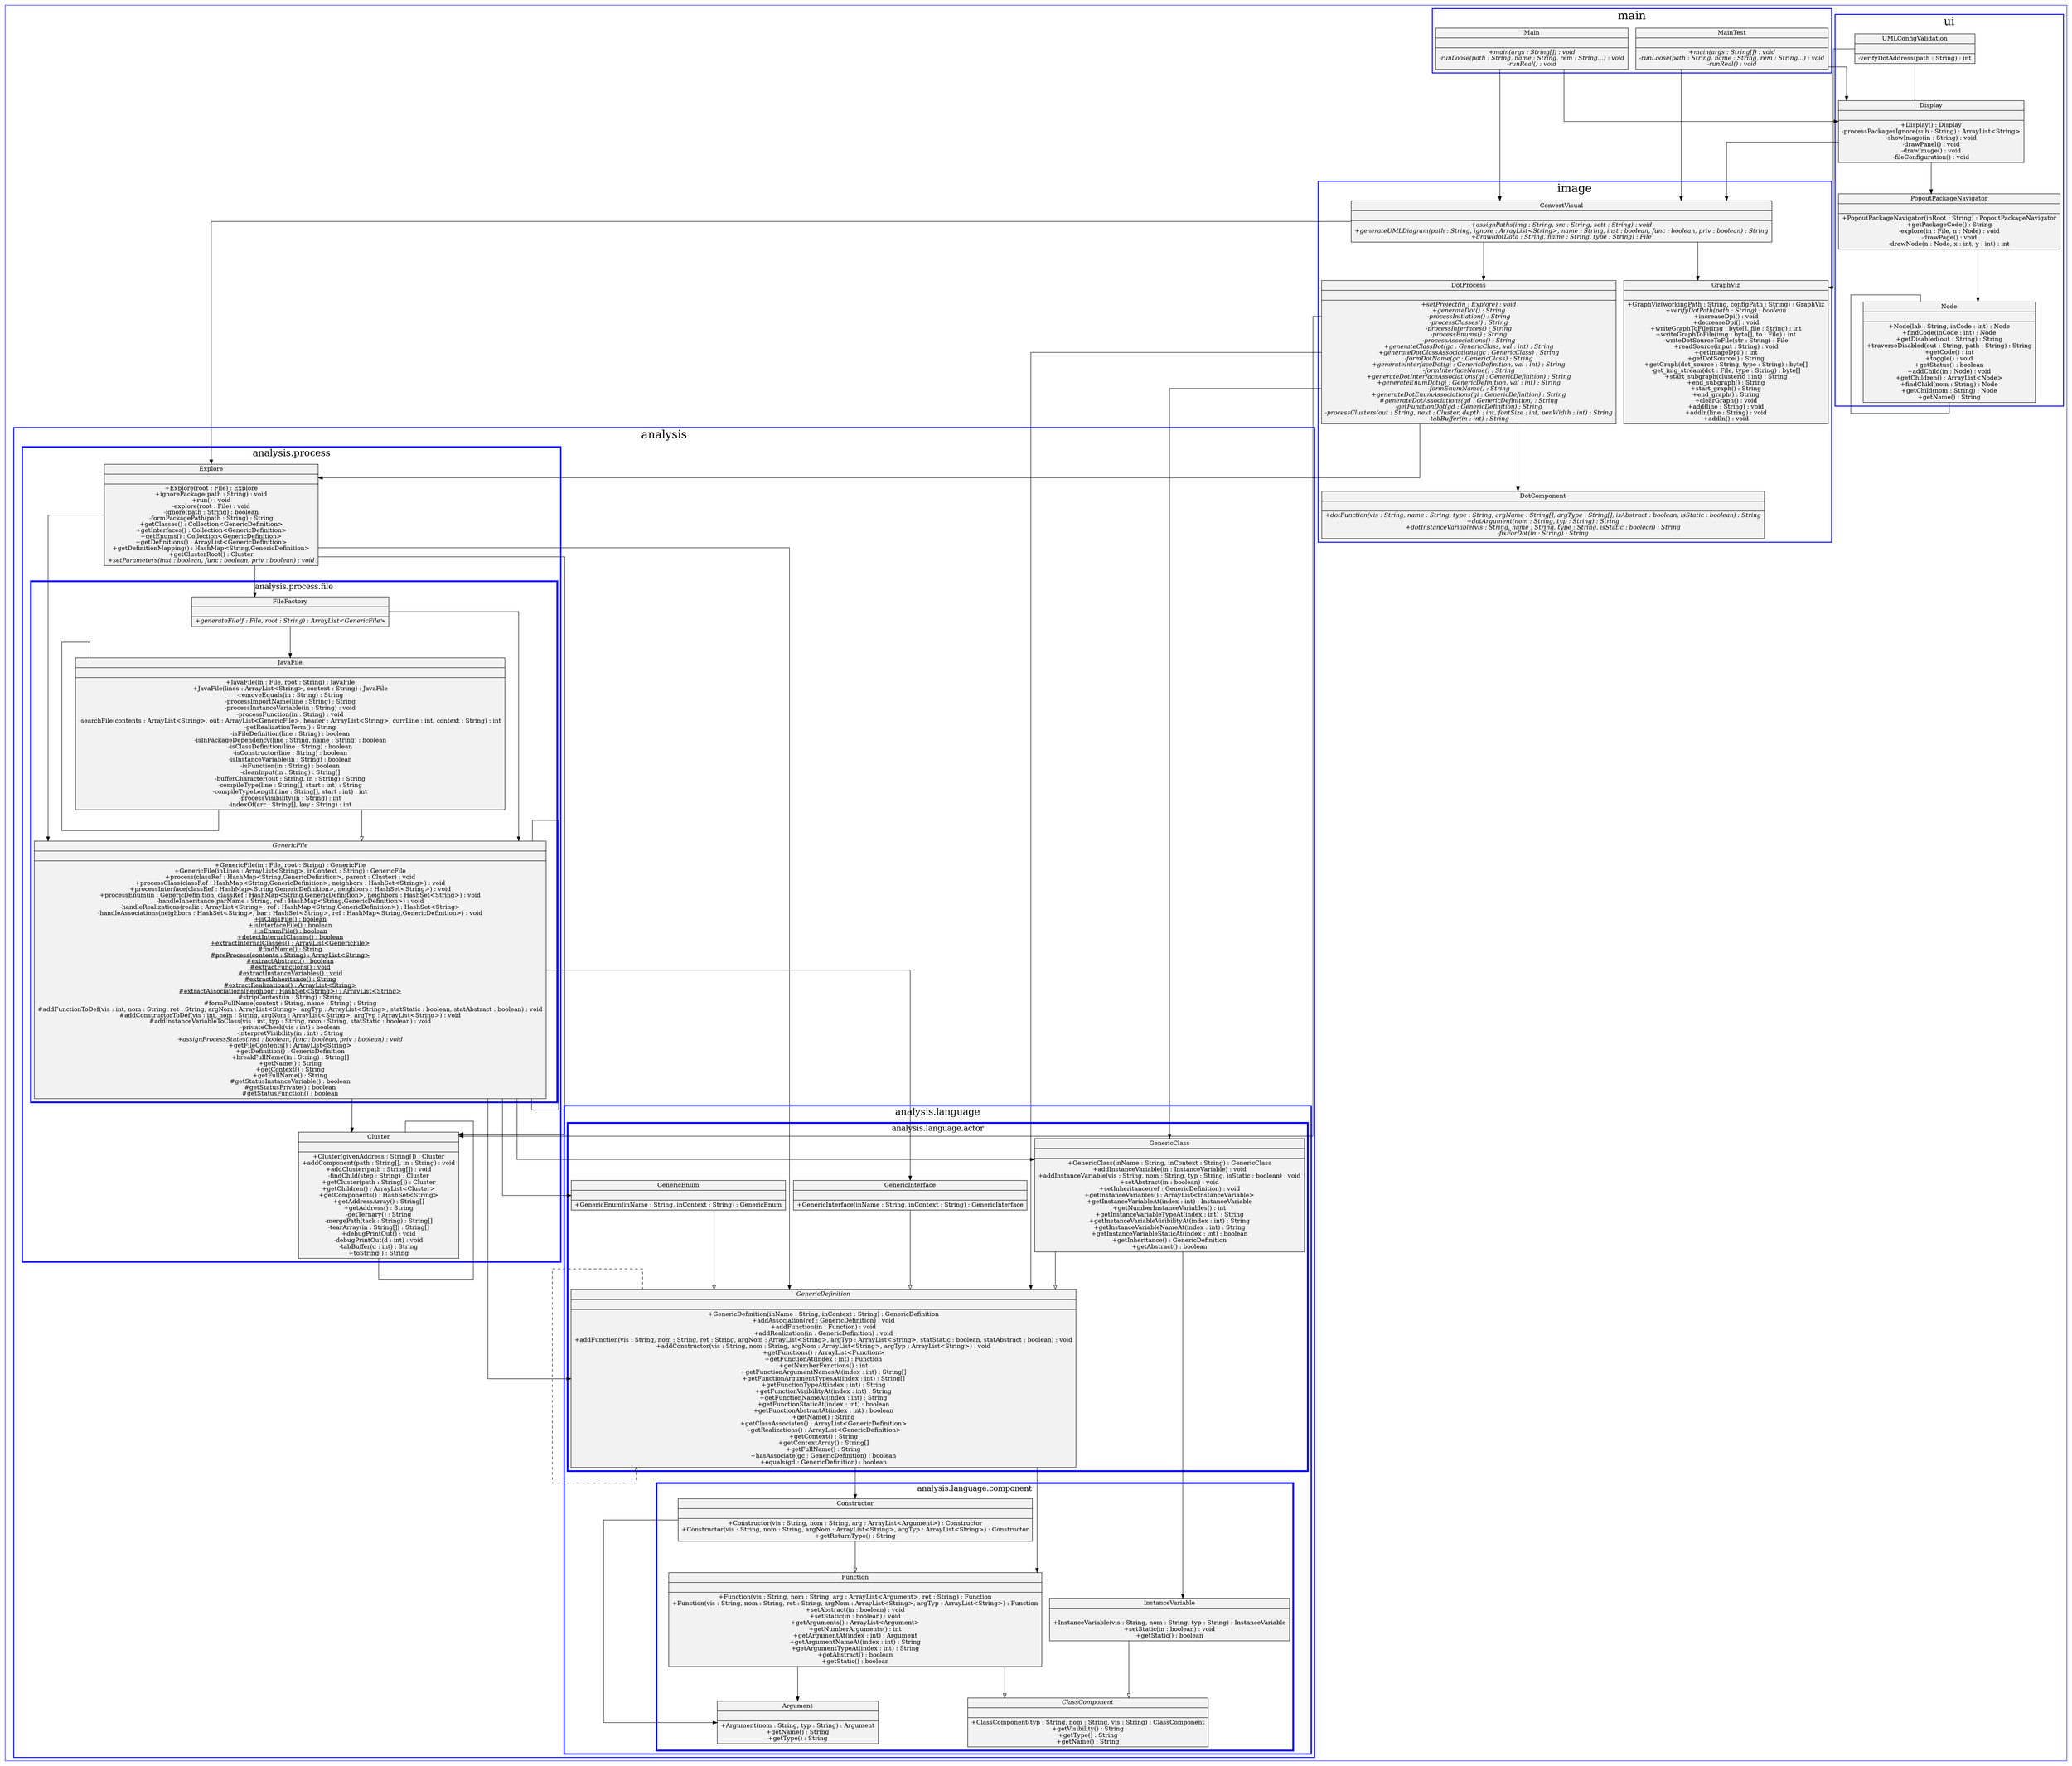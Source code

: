 digraph G {
	node[shape=record,style=filled,fillcolor=gray95];
	edge[concentrate=true];
	graph[splines = ortho, ranksep = 1, ratio = fill, color=blue];
	rankdir = TB;

	n0 [label = <{Function||+Function(vis : String, nom : String, arg : ArrayList&lt;Argument&gt;, ret : String) : Function<BR/>+Function(vis : String, nom : String, ret : String, argNom : ArrayList&lt;String&gt;, argTyp : ArrayList&lt;String&gt;) : Function<BR/>+setAbstract(in : boolean) : void<BR/>+setStatic(in : boolean) : void<BR/>+getArguments() : ArrayList&lt;Argument&gt;<BR/>+getNumberArguments() : int<BR/>+getArgumentAt(index : int) : Argument<BR/>+getArgumentNameAt(index : int) : String<BR/>+getArgumentTypeAt(index : int) : String<BR/>+getAbstract() : boolean<BR/>+getStatic() : boolean}>];
	n1 [label = <{JavaFile||+JavaFile(in : File, root : String) : JavaFile<BR/>+JavaFile(lines : ArrayList&lt;String&gt;, context : String) : JavaFile<BR/>-removeEquals(in : String) : String<BR/>-processImportName(line : String) : String<BR/>-processInstanceVariable(in : String) : void<BR/>-processFunction(in : String) : void<BR/>-searchFile(contents : ArrayList&lt;String&gt;, out : ArrayList&lt;GenericFile&gt;, header : ArrayList&lt;String&gt;, currLine : int, context : String) : int<BR/>-getRealizationTerm() : String<BR/>-isFileDefinition(line : String) : boolean<BR/>-isInPackageDependency(line : String, name : String) : boolean<BR/>-isClassDefinition(line : String) : boolean<BR/>-isConstructor(line : String) : boolean<BR/>-isInstanceVariable(in : String) : boolean<BR/>-isFunction(in : String) : boolean<BR/>-cleanInput(in : String) : String[]<BR/>-bufferCharacter(out : String, in : String) : String<BR/>-compileType(line : String[], start : int) : String<BR/>-compileTypeLength(line : String[], start : int) : int<BR/>-processVisibility(in : String) : int<BR/>-indexOf(arr : String[], key : String) : int}>];
	n2 [label = <{ConvertVisual||<i>+assignPaths(img : String, src : String, sett : String) : void</i><BR/><i>+generateUMLDiagram(path : String, ignore : ArrayList&lt;String&gt;, name : String, inst : boolean, func : boolean, priv : boolean) : String</i><BR/><i>+draw(dotData : String, name : String, type : String) : File</i>}>];
	n3 [label = <{PopoutPackageNavigator||+PopoutPackageNavigator(inRoot : String) : PopoutPackageNavigator<BR/>+getPackageCode() : String<BR/>-explore(in : File, n : Node) : void<BR/>-drawPage() : void<BR/>-drawNode(n : Node, x : int, y : int) : int}>];
	n4 [label = <{UMLConfigValidation||-verifyDotAddress(path : String) : int}>];
	n5 [label = <{InstanceVariable||+InstanceVariable(vis : String, nom : String, typ : String) : InstanceVariable<BR/>+setStatic(in : boolean) : void<BR/>+getStatic() : boolean}>];
	n6 [label = <{Cluster||+Cluster(givenAddress : String[]) : Cluster<BR/>+addComponent(path : String[], in : String) : void<BR/>+addCluster(path : String[]) : void<BR/>-findChild(step : String) : Cluster<BR/>+getCluster(path : String[]) : Cluster<BR/>+getChildren() : ArrayList&lt;Cluster&gt;<BR/>+getComponents() : HashSet&lt;String&gt;<BR/>+getAddressArray() : String[]<BR/>+getAddress() : String<BR/>-getTernary() : String<BR/>-mergePath(tack : String) : String[]<BR/>-tearArray(in : String[]) : String[]<BR/>+debugPrintOut() : void<BR/>-debugPrintOut(d : int) : void<BR/>-tabBuffer(d : int) : String<BR/>+toString() : String}>];
	n7 [label = <{DotProcess||<i>+setProject(in : Explore) : void</i><BR/><i>+generateDot() : String</i><BR/><i>-processInitiation() : String</i><BR/><i>-processClasses() : String</i><BR/><i>-processInterfaces() : String</i><BR/><i>-processEnums() : String</i><BR/><i>-processAssociations() : String</i><BR/><i>+generateClassDot(gc : GenericClass, val : int) : String</i><BR/><i>+generateDotClassAssociations(gc : GenericClass) : String</i><BR/><i>-formDotName(gc : GenericClass) : String</i><BR/><i>+generateInterfaceDot(gi : GenericDefinition, val : int) : String</i><BR/><i>-formInterfaceName() : String</i><BR/><i>+generateDotInterfaceAssociations(gi : GenericDefinition) : String</i><BR/><i>+generateEnumDot(gi : GenericDefinition, val : int) : String</i><BR/><i>-formEnumName() : String</i><BR/><i>+generateDotEnumAssociations(gi : GenericDefinition) : String</i><BR/><i>#generateDotAssociations(gd : GenericDefinition) : String</i><BR/><i>-getFunctionDot(gd : GenericDefinition) : String</i><BR/><i>-processClusters(out : String, next : Cluster, depth : int, fontSize : int, penWidth : int) : String</i><BR/><i>-tabBuffer(in : int) : String</i>}>];
	n8 [label = <{GenericInterface||+GenericInterface(inName : String, inContext : String) : GenericInterface}>];
	n9 [label = <{Argument||+Argument(nom : String, typ : String) : Argument<BR/>+getName() : String<BR/>+getType() : String}>];
	n10 [label = <{DotComponent||<i>+dotFunction(vis : String, name : String, type : String, argName : String[], argType : String[], isAbstract : boolean, isStatic : boolean) : String</i><BR/><i>+dotArgument(nom : String, typ : String) : String</i><BR/><i>+dotInstanceVariable(vis : String, name : String, type : String, isStatic : boolean) : String</i><BR/><i>-fixForDot(in : String) : String</i>}>];
	n11 [label = <{<i>GenericFile</i>||+GenericFile(in : File, root : String) : GenericFile<BR/>+GenericFile(inLines : ArrayList&lt;String&gt;, inContext : String) : GenericFile<BR/>+process(classRef : HashMap&lt;String,GenericDefinition&gt;, parent : Cluster) : void<BR/>+processClass(classRef : HashMap&lt;String,GenericDefinition&gt;, neighbors : HashSet&lt;String&gt;) : void<BR/>+processInterface(classRef : HashMap&lt;String,GenericDefinition&gt;, neighbors : HashSet&lt;String&gt;) : void<BR/>+processEnum(in : GenericDefinition, classRef : HashMap&lt;String,GenericDefinition&gt;, neighbors : HashSet&lt;String&gt;) : void<BR/>-handleInheritance(parName : String, ref : HashMap&lt;String,GenericDefinition&gt;) : void<BR/>-handleRealizations(realiz : ArrayList&lt;String&gt;, ref : HashMap&lt;String,GenericDefinition&gt;) : HashSet&lt;String&gt;<BR/>-handleAssociations(neighbors : HashSet&lt;String&gt;, bar : HashSet&lt;String&gt;, ref : HashMap&lt;String,GenericDefinition&gt;) : void<BR/><u>+isClassFile() : boolean</u><BR/><u>+isInterfaceFile() : boolean</u><BR/><u>+isEnumFile() : boolean</u><BR/><u>+detectInternalClasses() : boolean</u><BR/><u>+extractInternalClasses() : ArrayList&lt;GenericFile&gt;</u><BR/><u>#findName() : String</u><BR/><u>#preProcess(contents : String) : ArrayList&lt;String&gt;</u><BR/><u>#extractAbstract() : boolean</u><BR/><u>#extractFunctions() : void</u><BR/><u>#extractInstanceVariables() : void</u><BR/><u>#extractInheritance() : String</u><BR/><u>#extractRealizations() : ArrayList&lt;String&gt;</u><BR/><u>#extractAssociations(neighbor : HashSet&lt;String&gt;) : ArrayList&lt;String&gt;</u><BR/>#stripContext(in : String) : String<BR/>#formFullName(context : String, name : String) : String<BR/>#addFunctionToDef(vis : int, nom : String, ret : String, argNom : ArrayList&lt;String&gt;, argTyp : ArrayList&lt;String&gt;, statStatic : boolean, statAbstract : boolean) : void<BR/>#addConstructorToDef(vis : int, nom : String, argNom : ArrayList&lt;String&gt;, argTyp : ArrayList&lt;String&gt;) : void<BR/>#addInstanceVariableToClass(vis : int, typ : String, nom : String, statStatic : boolean) : void<BR/>-privateCheck(vis : int) : boolean<BR/>-interpretVisibility(in : int) : String<BR/><i>+assignProcessStates(inst : boolean, func : boolean, priv : boolean) : void</i><BR/>+getFileContents() : ArrayList&lt;String&gt;<BR/>+getDefinition() : GenericDefinition<BR/>+breakFullName(in : String) : String[]<BR/>+getName() : String<BR/>+getContext() : String<BR/>+getFullName() : String<BR/>#getStatusInstanceVariable() : boolean<BR/>#getStatusPrivate() : boolean<BR/>#getStatusFunction() : boolean}>];
	n12 [label = <{Display||+Display() : Display<BR/>-processPackagesIgnore(sub : String) : ArrayList&lt;String&gt;<BR/>-showImage(in : String) : void<BR/>-drawPanel() : void<BR/>-drawImage() : void<BR/>-fileConfiguration() : void}>];
	n13 [label = <{Constructor||+Constructor(vis : String, nom : String, arg : ArrayList&lt;Argument&gt;) : Constructor<BR/>+Constructor(vis : String, nom : String, argNom : ArrayList&lt;String&gt;, argTyp : ArrayList&lt;String&gt;) : Constructor<BR/>+getReturnType() : String}>];
	n14 [label = <{GraphViz||+GraphViz(workingPath : String, configPath : String) : GraphViz<BR/><i>+verifyDotPath(path : String) : boolean</i><BR/>+increaseDpi() : void<BR/>+decreaseDpi() : void<BR/>+writeGraphToFile(img : byte[], file : String) : int<BR/>+writeGraphToFile(img : byte[], to : File) : int<BR/>-writeDotSourceToFile(str : String) : File<BR/>+readSource(input : String) : void<BR/>+getImageDpi() : int<BR/>+getDotSource() : String<BR/>+getGraph(dot_source : String, type : String) : byte[]<BR/>-get_img_stream(dot : File, type : String) : byte[]<BR/>+start_subgraph(clusterid : int) : String<BR/>+end_subgraph() : String<BR/>+start_graph() : String<BR/>+end_graph() : String<BR/>+clearGraph() : void<BR/>+add(line : String) : void<BR/>+addln(line : String) : void<BR/>+addln() : void}>];
	n15 [label = <{GenericEnum||+GenericEnum(inName : String, inContext : String) : GenericEnum}>];
	n16 [label = <{GenericClass||+GenericClass(inName : String, inContext : String) : GenericClass<BR/>+addInstanceVariable(in : InstanceVariable) : void<BR/>+addInstanceVariable(vis : String, nom : String, typ : String, isStatic : boolean) : void<BR/>+setAbstract(in : boolean) : void<BR/>+setInheritance(ref : GenericDefinition) : void<BR/>+getInstanceVariables() : ArrayList&lt;InstanceVariable&gt;<BR/>+getInstanceVariableAt(index : int) : InstanceVariable<BR/>+getNumberInstanceVariables() : int<BR/>+getInstanceVariableTypeAt(index : int) : String<BR/>+getInstanceVariableVisibilityAt(index : int) : String<BR/>+getInstanceVariableNameAt(index : int) : String<BR/>+getInstanceVariableStaticAt(index : int) : boolean<BR/>+getInheritance() : GenericDefinition<BR/>+getAbstract() : boolean}>];
	n17 [label = <{<i>ClassComponent</i>||+ClassComponent(typ : String, nom : String, vis : String) : ClassComponent<BR/>+getVisibility() : String<BR/>+getType() : String<BR/>+getName() : String}>];
	n18 [label = <{FileFactory||<i>+generateFile(f : File, root : String) : ArrayList&lt;GenericFile&gt;</i>}>];
	n19 [label = <{Main||<i>+main(args : String[]) : void</i><BR/><i>-runLoose(path : String, name : String, rem : String...) : void</i><BR/><i>-runReal() : void</i>}>];
	n20 [label = <{Node||+Node(lab : String, inCode : int) : Node<BR/>+findCode(inCode : int) : Node<BR/>+getDisabled(out : String) : String<BR/>+traverseDisabled(out : String, path : String) : String<BR/>+getCode() : int<BR/>+toggle() : void<BR/>+getStatus() : boolean<BR/>+addChild(in : Node) : void<BR/>+getChildren() : ArrayList&lt;Node&gt;<BR/>+findChild(nom : String) : Node<BR/>+getChild(nom : String) : Node<BR/>+getName() : String}>];
	n21 [label = <{<i>GenericDefinition</i>||+GenericDefinition(inName : String, inContext : String) : GenericDefinition<BR/>+addAssociation(ref : GenericDefinition) : void<BR/>+addFunction(in : Function) : void<BR/>+addRealization(in : GenericDefinition) : void<BR/>+addFunction(vis : String, nom : String, ret : String, argNom : ArrayList&lt;String&gt;, argTyp : ArrayList&lt;String&gt;, statStatic : boolean, statAbstract : boolean) : void<BR/>+addConstructor(vis : String, nom : String, argNom : ArrayList&lt;String&gt;, argTyp : ArrayList&lt;String&gt;) : void<BR/>+getFunctions() : ArrayList&lt;Function&gt;<BR/>+getFunctionAt(index : int) : Function<BR/>+getNumberFunctions() : int<BR/>+getFunctionArgumentNamesAt(index : int) : String[]<BR/>+getFunctionArgumentTypesAt(index : int) : String[]<BR/>+getFunctionTypeAt(index : int) : String<BR/>+getFunctionVisibilityAt(index : int) : String<BR/>+getFunctionNameAt(index : int) : String<BR/>+getFunctionStaticAt(index : int) : boolean<BR/>+getFunctionAbstractAt(index : int) : boolean<BR/>+getName() : String<BR/>+getClassAssociates() : ArrayList&lt;GenericDefinition&gt;<BR/>+getRealizations() : ArrayList&lt;GenericDefinition&gt;<BR/>+getContext() : String<BR/>+getContextArray() : String[]<BR/>+getFullName() : String<BR/>+hasAssociate(gc : GenericDefinition) : boolean<BR/>+equals(gd : GenericDefinition) : boolean}>];
	n22 [label = <{Explore||+Explore(root : File) : Explore<BR/>+ignorePackage(path : String) : void<BR/>+run() : void<BR/>-explore(root : File) : void<BR/>-ignore(path : String) : boolean<BR/>-formPackagePath(path : String) : String<BR/>+getClasses() : Collection&lt;GenericDefinition&gt;<BR/>+getInterfaces() : Collection&lt;GenericDefinition&gt;<BR/>+getEnums() : Collection&lt;GenericDefinition&gt;<BR/>+getDefinitions() : ArrayList&lt;GenericDefinition&gt;<BR/>+getDefinitionMapping() : HashMap&lt;String,GenericDefinition&gt;<BR/>+getClusterRoot() : Cluster<BR/><i>+setParameters(inst : boolean, func : boolean, priv : boolean) : void</i>}>];
	n23 [label = <{MainTest||<i>+main(args : String[]) : void</i><BR/><i>-runLoose(path : String, name : String, rem : String...) : void</i><BR/><i>-runReal() : void</i>}>];
	subgraph cluster_{
		label = "";
		fontsize = 30;
		penwidth = 1;
		subgraph cluster_analysis{
			label = "analysis";
			fontsize = 26;
			penwidth = 2;
			subgraph cluster_analysis_language{
				label = "analysis.language";
				fontsize = 22;
				penwidth = 3;
				subgraph cluster_analysis_language_actor{
					label = "analysis.language.actor";
					fontsize = 18;
					penwidth = 4;
					n15;
					n16;
					n8;
					n21;
				}
				subgraph cluster_analysis_language_component{
					label = "analysis.language.component";
					fontsize = 18;
					penwidth = 4;
					n0;
					n13;
					n17;
					n5;
					n9;
				}
			}
			subgraph cluster_analysis_process{
				label = "analysis.process";
				fontsize = 22;
				penwidth = 3;
				n6;
				n22;
				subgraph cluster_analysis_process_file{
					label = "analysis.process.file";
					fontsize = 18;
					penwidth = 4;
					n11;
					n1;
					n18;
				}
			}
		}
		subgraph cluster_image{
			label = "image";
			fontsize = 26;
			penwidth = 2;
			n2;
			n14;
			n7;
			n10;
		}
		subgraph cluster_main{
			label = "main";
			fontsize = 26;
			penwidth = 2;
			n19;
			n23;
		}
		subgraph cluster_ui{
			label = "ui";
			fontsize = 26;
			penwidth = 2;
			n12;
			n3;
			n4;
			n20;
		}
	}
	n0 -> n17[arrowhead=onormal];
	n0 -> n9[arrowhead=normal];
	n1 -> n11[arrowhead=onormal];
	n1 -> n1[arrowhead=none];
	n2 -> n22[arrowhead=normal];
	n2 -> n7[arrowhead=normal];
	n2 -> n14[arrowhead=normal];
	n3 -> n20[arrowhead=normal];
	n4 -> n14[arrowhead=normal];
	n4 -> n12[arrowhead=none];
	n5 -> n17[arrowhead=onormal];
	n6 -> n6[arrowhead=none];
	n7 -> n16[arrowhead=normal];
	n7 -> n21[arrowhead=normal];
	n7 -> n6[arrowhead=normal];
	n7 -> n22[arrowhead=normal];
	n7 -> n10[arrowhead=normal];
	n8 -> n21[arrowhead=onormal];
	n11 -> n16[arrowhead=normal];
	n11 -> n21[arrowhead=normal];
	n11 -> n15[arrowhead=normal];
	n11 -> n8[arrowhead=normal];
	n11 -> n6[arrowhead=normal];
	n11 -> n11[arrowhead=none];
	n12 -> n2[arrowhead=normal];
	n12 -> n3[arrowhead=normal];
	n13 -> n0[arrowhead=onormal];
	n13 -> n9[arrowhead=normal];
	n15 -> n21[arrowhead=onormal];
	n16 -> n21[arrowhead=onormal];
	n16 -> n5[arrowhead=normal];
	n18 -> n11[arrowhead=normal];
	n18 -> n1[arrowhead=normal];
	n19 -> n2[arrowhead=normal];
	n19 -> n12[arrowhead=normal];
	n20 -> n20[arrowhead=none];
	n21 -> n13[arrowhead=normal];
	n21 -> n0[arrowhead=normal];
	n21 -> n21[arrowhead=onormal, style=dashed];
	n22 -> n21[arrowhead=normal];
	n22 -> n18[arrowhead=normal];
	n22 -> n11[arrowhead=normal];
	n22 -> n6[arrowhead=normal];
	n23 -> n2[arrowhead=normal];
	n23 -> n12[arrowhead=normal];

}